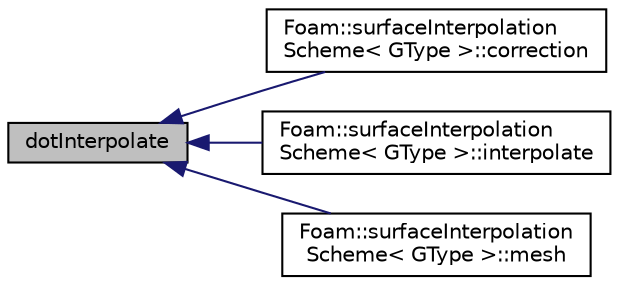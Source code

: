 digraph "dotInterpolate"
{
  bgcolor="transparent";
  edge [fontname="Helvetica",fontsize="10",labelfontname="Helvetica",labelfontsize="10"];
  node [fontname="Helvetica",fontsize="10",shape=record];
  rankdir="LR";
  Node96 [label="dotInterpolate",height=0.2,width=0.4,color="black", fillcolor="grey75", style="filled", fontcolor="black"];
  Node96 -> Node97 [dir="back",color="midnightblue",fontsize="10",style="solid",fontname="Helvetica"];
  Node97 [label="Foam::surfaceInterpolation\lScheme\< GType \>::correction",height=0.2,width=0.4,color="black",URL="$a24109.html#ac6f6b8ef6072a02090ccb253e99af997",tooltip="Return the explicit correction to the face-interpolate. "];
  Node96 -> Node98 [dir="back",color="midnightblue",fontsize="10",style="solid",fontname="Helvetica"];
  Node98 [label="Foam::surfaceInterpolation\lScheme\< GType \>::interpolate",height=0.2,width=0.4,color="black",URL="$a24109.html#a8dceba398ddc0c82def280a4ef7d4e42",tooltip="Return the face-interpolate of the given cell field. "];
  Node96 -> Node99 [dir="back",color="midnightblue",fontsize="10",style="solid",fontname="Helvetica"];
  Node99 [label="Foam::surfaceInterpolation\lScheme\< GType \>::mesh",height=0.2,width=0.4,color="black",URL="$a24109.html#a470f06cfb9b6ee887cd85d63de275607",tooltip="Return mesh reference. "];
}

